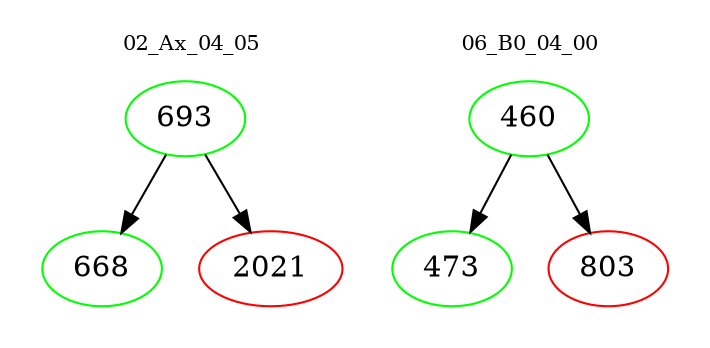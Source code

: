 digraph{
subgraph cluster_0 {
color = white
label = "02_Ax_04_05";
fontsize=10;
T0_693 [label="693", color="green"]
T0_693 -> T0_668 [color="black"]
T0_668 [label="668", color="green"]
T0_693 -> T0_2021 [color="black"]
T0_2021 [label="2021", color="red"]
}
subgraph cluster_1 {
color = white
label = "06_B0_04_00";
fontsize=10;
T1_460 [label="460", color="green"]
T1_460 -> T1_473 [color="black"]
T1_473 [label="473", color="green"]
T1_460 -> T1_803 [color="black"]
T1_803 [label="803", color="red"]
}
}
